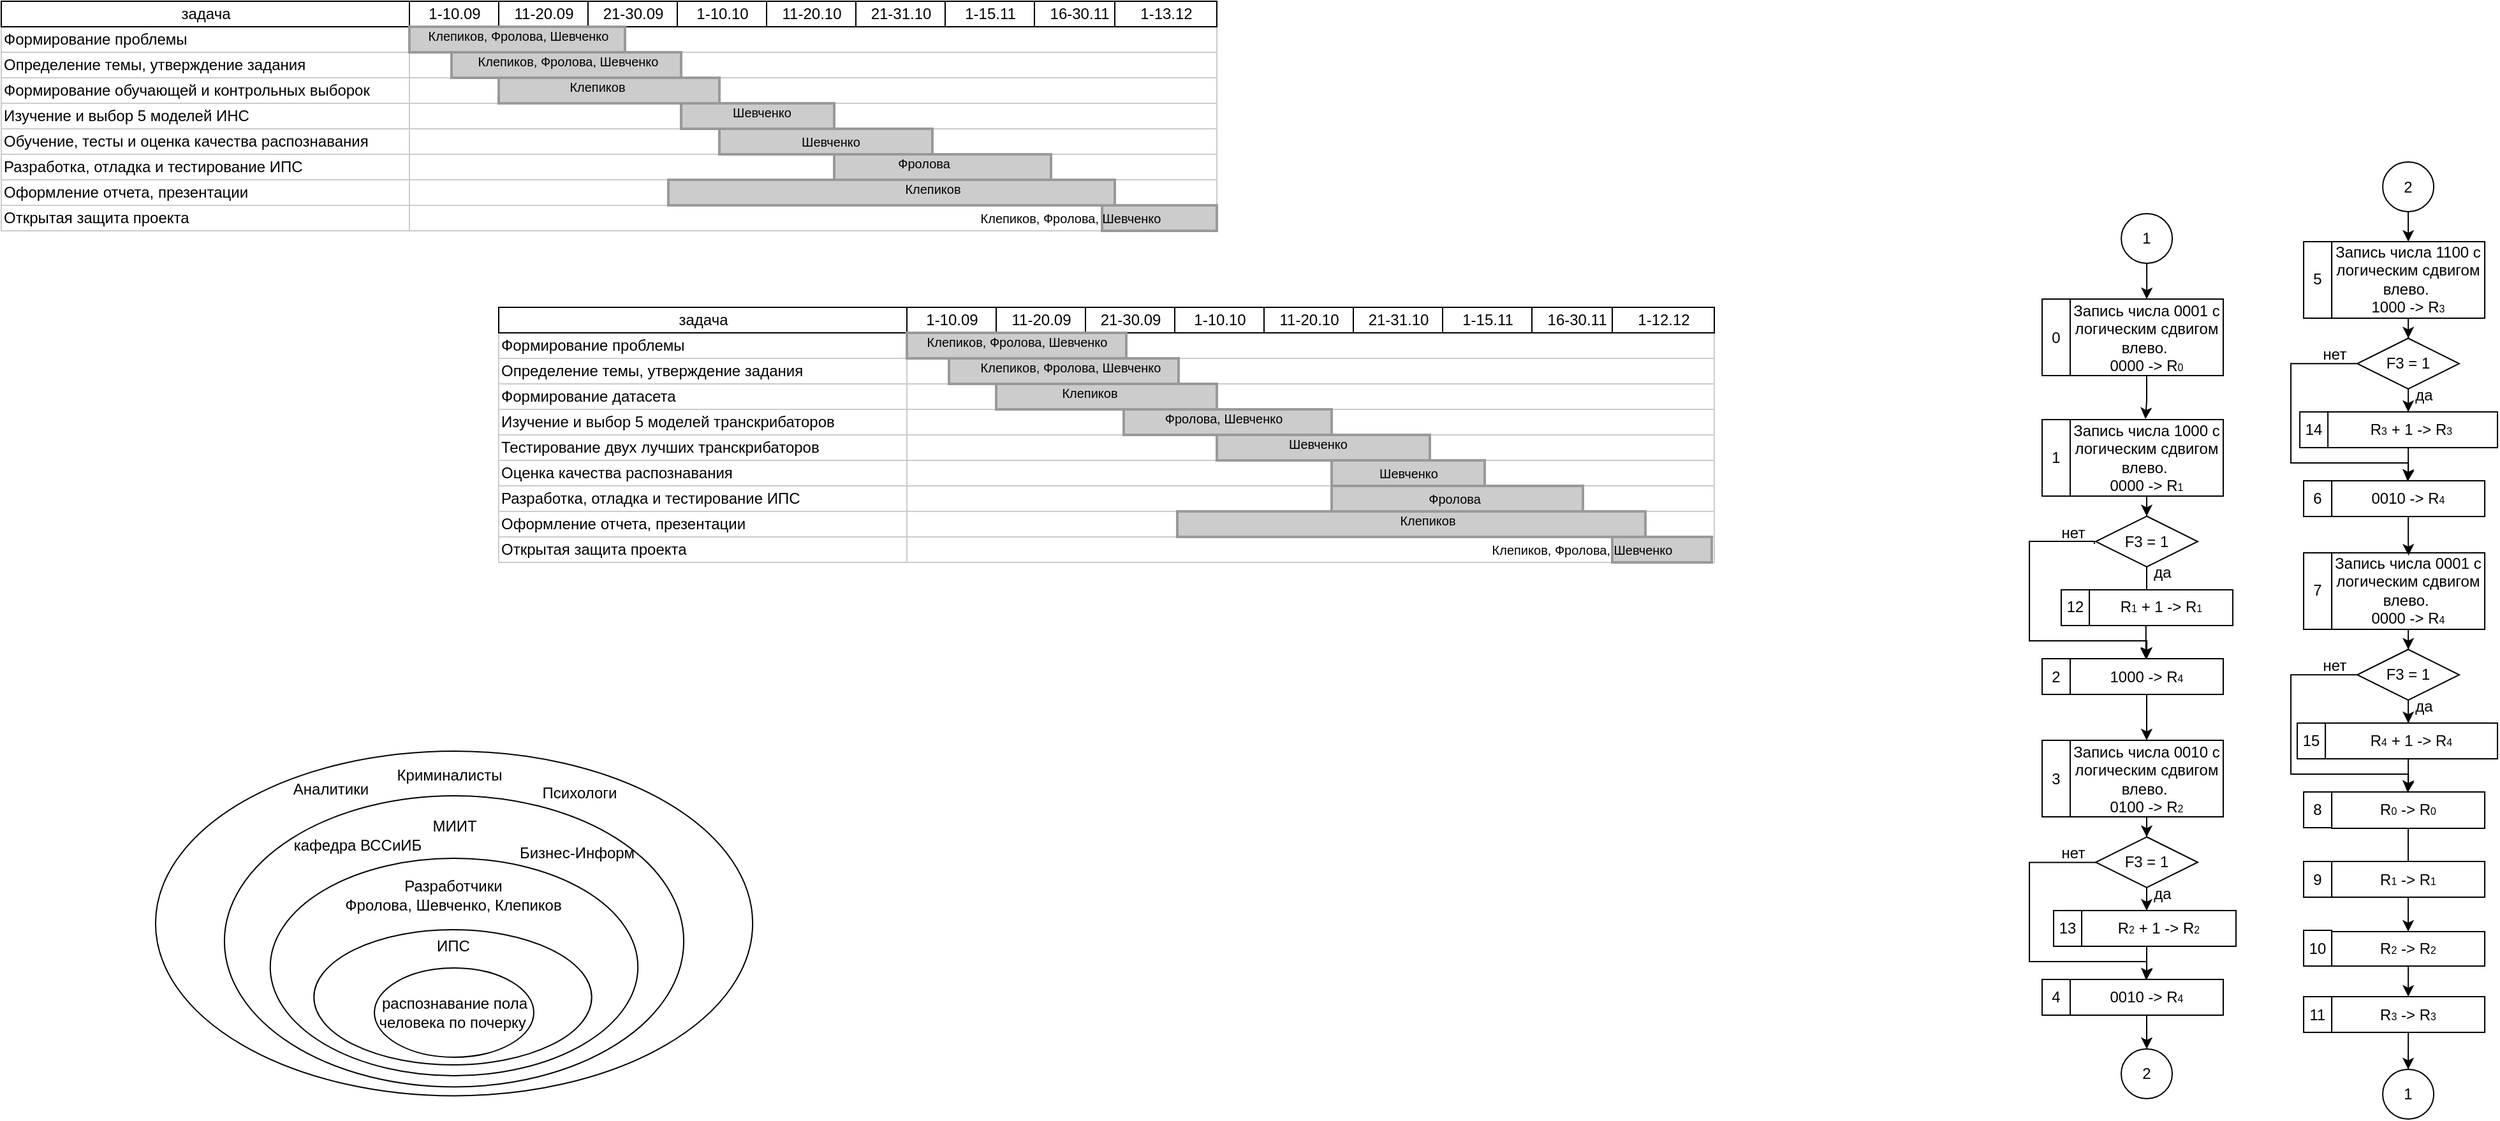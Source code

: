 <mxfile version="22.1.8" type="github">
  <diagram name="Page-1" id="fc2ac565-0d4e-3f0d-88b0-a54af1634ed7">
    <mxGraphModel dx="1555" dy="719" grid="0" gridSize="10" guides="1" tooltips="1" connect="0" arrows="1" fold="1" page="1" pageScale="1.5" pageWidth="1169" pageHeight="827" background="none" math="0" shadow="0">
      <root>
        <mxCell id="0" style=";html=1;" />
        <mxCell id="1" style=";html=1;" parent="0" />
        <mxCell id="1W--H6vVa6nzlQjFEcoV-174" value="" style="ellipse;whiteSpace=wrap;html=1;" vertex="1" parent="1">
          <mxGeometry x="417.96" y="718" width="468.12" height="270.25" as="geometry" />
        </mxCell>
        <mxCell id="1W--H6vVa6nzlQjFEcoV-166" value="" style="ellipse;whiteSpace=wrap;html=1;" vertex="1" parent="1">
          <mxGeometry x="471.95" y="753" width="360.12" height="228.25" as="geometry" />
        </mxCell>
        <mxCell id="1W--H6vVa6nzlQjFEcoV-164" value="" style="ellipse;whiteSpace=wrap;html=1;" vertex="1" parent="1">
          <mxGeometry x="507.88" y="802" width="288.25" height="170.5" as="geometry" />
        </mxCell>
        <mxCell id="1W--H6vVa6nzlQjFEcoV-161" value="" style="ellipse;whiteSpace=wrap;html=1;" vertex="1" parent="1">
          <mxGeometry x="542.12" y="858" width="217.75" height="106" as="geometry" />
        </mxCell>
        <mxCell id="1W--H6vVa6nzlQjFEcoV-101" value="" style="align=left;strokeColor=#CCCCCC;html=1;" vertex="1" parent="1">
          <mxGeometry x="617" y="190" width="633" height="20" as="geometry" />
        </mxCell>
        <mxCell id="75" value="Формирование проблемы" style="align=left;strokeColor=#CCCCCC;html=1;" parent="1" vertex="1">
          <mxGeometry x="297.0" y="150.0" width="320.0" height="20.0" as="geometry" />
        </mxCell>
        <mxCell id="80" value="Определение темы, утверждение задания&lt;span style=&quot;white-space: pre;&quot;&gt;&lt;br&gt;&lt;/span&gt;" style="align=left;strokeColor=#CCCCCC;html=1;" parent="1" vertex="1">
          <mxGeometry x="297" y="170.0" width="320" height="20" as="geometry" />
        </mxCell>
        <mxCell id="85" value="Формирование обучающей и контрольных выборок" style="align=left;strokeColor=#CCCCCC;html=1;" parent="1" vertex="1">
          <mxGeometry x="297.0" y="190.0" width="320.0" height="20" as="geometry" />
        </mxCell>
        <mxCell id="90" value="Открытая защита проекта" style="align=left;strokeColor=#CCCCCC;html=1;" parent="1" vertex="1">
          <mxGeometry x="297.0" y="290.0" width="320.0" height="20" as="geometry" />
        </mxCell>
        <mxCell id="95" value="Обучение, тесты и оценка качества распознавания" style="align=left;strokeColor=#CCCCCC;html=1;" parent="1" vertex="1">
          <mxGeometry x="297.0" y="230.0" width="320.0" height="20" as="geometry" />
        </mxCell>
        <mxCell id="100" value="Оформление отчета, презентации" style="align=left;strokeColor=#CCCCCC;html=1;" parent="1" vertex="1">
          <mxGeometry x="297.0" y="270.0" width="320.0" height="20" as="geometry" />
        </mxCell>
        <mxCell id="2" value="задача" style="strokeWidth=1;fontStyle=0;html=1;" parent="1" vertex="1">
          <mxGeometry x="297" y="130" width="320" height="20" as="geometry" />
        </mxCell>
        <mxCell id="67c90442a009f359-289" value="Разработка, отладка и тестирование ИПС" style="align=left;strokeColor=#CCCCCC;html=1;" parent="1" vertex="1">
          <mxGeometry x="297.0" y="250.0" width="320.0" height="20" as="geometry" />
        </mxCell>
        <mxCell id="67c90442a009f359-291" value="" style="align=left;strokeColor=#CCCCCC;html=1;" parent="1" vertex="1">
          <mxGeometry x="617" y="150" width="633" height="20" as="geometry" />
        </mxCell>
        <mxCell id="4" value="1-10.09" style="strokeWidth=1;fontStyle=0;html=1;" parent="1" vertex="1">
          <mxGeometry x="617" y="130" width="70" height="20" as="geometry" />
        </mxCell>
        <mxCell id="67c90442a009f359-278" value="11-20.09" style="strokeWidth=1;fontStyle=0;html=1;" parent="1" vertex="1">
          <mxGeometry x="687" y="130" width="70" height="20" as="geometry" />
        </mxCell>
        <mxCell id="67c90442a009f359-279" value="21-30.09" style="strokeWidth=1;fontStyle=0;html=1;" parent="1" vertex="1">
          <mxGeometry x="757" y="130" width="70" height="20" as="geometry" />
        </mxCell>
        <mxCell id="67c90442a009f359-280" value="1-10.10" style="strokeWidth=1;fontStyle=0;html=1;" parent="1" vertex="1">
          <mxGeometry x="827" y="130" width="70" height="20" as="geometry" />
        </mxCell>
        <mxCell id="67c90442a009f359-281" value="11-20.10" style="strokeWidth=1;fontStyle=0;html=1;" parent="1" vertex="1">
          <mxGeometry x="897" y="130" width="70" height="20" as="geometry" />
        </mxCell>
        <mxCell id="67c90442a009f359-282" value="21-31.10" style="strokeWidth=1;fontStyle=0;html=1;" parent="1" vertex="1">
          <mxGeometry x="967" y="130" width="70" height="20" as="geometry" />
        </mxCell>
        <mxCell id="67c90442a009f359-283" value="1-15.11" style="strokeWidth=1;fontStyle=0;html=1;" parent="1" vertex="1">
          <mxGeometry x="1037" y="130" width="70" height="20" as="geometry" />
        </mxCell>
        <mxCell id="67c90442a009f359-284" value="16-30.11" style="strokeWidth=1;fontStyle=0;html=1;" parent="1" vertex="1">
          <mxGeometry x="1107" y="130" width="70" height="20" as="geometry" />
        </mxCell>
        <mxCell id="67c90442a009f359-286" value="1-13.12" style="strokeWidth=1;fontStyle=0;html=1;" parent="1" vertex="1">
          <mxGeometry x="1170" y="130" width="80" height="20" as="geometry" />
        </mxCell>
        <mxCell id="67c90442a009f359-292" value="" style="align=left;strokeColor=#CCCCCC;html=1;" parent="1" vertex="1">
          <mxGeometry x="617" y="170" width="633" height="20" as="geometry" />
        </mxCell>
        <mxCell id="67c90442a009f359-293" value="" style="align=left;strokeColor=#CCCCCC;html=1;" parent="1" vertex="1">
          <mxGeometry x="617" y="210" width="633" height="20" as="geometry" />
        </mxCell>
        <mxCell id="67c90442a009f359-294" value="" style="align=left;strokeColor=#CCCCCC;html=1;" parent="1" vertex="1">
          <mxGeometry x="617" y="230" width="633" height="20" as="geometry" />
        </mxCell>
        <mxCell id="67c90442a009f359-295" value="" style="align=left;strokeColor=#CCCCCC;html=1;" parent="1" vertex="1">
          <mxGeometry x="617" y="250" width="633" height="20" as="geometry" />
        </mxCell>
        <mxCell id="67c90442a009f359-296" value="" style="align=left;strokeColor=#CCCCCC;html=1;" parent="1" vertex="1">
          <mxGeometry x="617" y="270" width="633" height="20" as="geometry" />
        </mxCell>
        <mxCell id="67c90442a009f359-297" value="" style="align=left;strokeColor=#CCCCCC;html=1;" parent="1" vertex="1">
          <mxGeometry x="617" y="290" width="633" height="20" as="geometry" />
        </mxCell>
        <mxCell id="67c90442a009f359-299" value="" style="whiteSpace=wrap;html=1;strokeWidth=2;fillColor=#CCCCCC;gradientColor=none;fontSize=14;align=center;strokeColor=#999999;" parent="1" vertex="1">
          <mxGeometry x="617" y="150" width="169" height="20" as="geometry" />
        </mxCell>
        <mxCell id="67c90442a009f359-300" value="" style="whiteSpace=wrap;html=1;strokeWidth=2;fillColor=#CCCCCC;gradientColor=none;fontSize=14;align=center;strokeColor=#999999;" parent="1" vertex="1">
          <mxGeometry x="650" y="170" width="180" height="20" as="geometry" />
        </mxCell>
        <mxCell id="67c90442a009f359-301" value="" style="whiteSpace=wrap;html=1;strokeWidth=2;fillColor=#CCCCCC;gradientColor=none;fontSize=14;align=center;strokeColor=#999999;" parent="1" vertex="1">
          <mxGeometry x="687" y="190" width="173" height="20" as="geometry" />
        </mxCell>
        <mxCell id="67c90442a009f359-302" value="" style="whiteSpace=wrap;html=1;strokeWidth=2;fillColor=#CCCCCC;gradientColor=none;fontSize=14;align=center;strokeColor=#999999;" parent="1" vertex="1">
          <mxGeometry x="830" y="210" width="120" height="20" as="geometry" />
        </mxCell>
        <mxCell id="67c90442a009f359-303" value="" style="whiteSpace=wrap;html=1;strokeWidth=2;fillColor=#CCCCCC;gradientColor=none;fontSize=14;align=center;strokeColor=#999999;" parent="1" vertex="1">
          <mxGeometry x="860" y="230" width="167" height="20" as="geometry" />
        </mxCell>
        <mxCell id="67c90442a009f359-304" value="" style="whiteSpace=wrap;html=1;strokeWidth=2;fillColor=#CCCCCC;gradientColor=none;fontSize=14;align=center;strokeColor=#999999;" parent="1" vertex="1">
          <mxGeometry x="950" y="250" width="170" height="20" as="geometry" />
        </mxCell>
        <mxCell id="67c90442a009f359-305" value="" style="whiteSpace=wrap;html=1;strokeWidth=2;fillColor=#CCCCCC;gradientColor=none;fontSize=14;align=center;strokeColor=#999999;" parent="1" vertex="1">
          <mxGeometry x="820" y="270" width="350" height="20" as="geometry" />
        </mxCell>
        <mxCell id="67c90442a009f359-306" value="" style="whiteSpace=wrap;html=1;strokeWidth=2;fillColor=#CCCCCC;gradientColor=none;fontSize=14;align=center;strokeColor=#999999;" parent="1" vertex="1">
          <mxGeometry x="1160" y="290" width="90" height="20" as="geometry" />
        </mxCell>
        <mxCell id="1W--H6vVa6nzlQjFEcoV-100" value="Изучение и выбор 5 моделей ИНС" style="align=left;strokeColor=#CCCCCC;html=1;" vertex="1" parent="1">
          <mxGeometry x="297.0" y="210.0" width="320.0" height="20" as="geometry" />
        </mxCell>
        <mxCell id="1W--H6vVa6nzlQjFEcoV-102" value="" style="align=left;strokeColor=#CCCCCC;html=1;" vertex="1" parent="1">
          <mxGeometry x="1007" y="430" width="633" height="20" as="geometry" />
        </mxCell>
        <mxCell id="1W--H6vVa6nzlQjFEcoV-103" value="Формирование проблемы" style="align=left;strokeColor=#CCCCCC;html=1;" vertex="1" parent="1">
          <mxGeometry x="687.0" y="390.0" width="320.0" height="20.0" as="geometry" />
        </mxCell>
        <mxCell id="1W--H6vVa6nzlQjFEcoV-104" value="Определение темы, утверждение задания&lt;span style=&quot;white-space: pre;&quot;&gt;&lt;br&gt;&lt;/span&gt;" style="align=left;strokeColor=#CCCCCC;html=1;" vertex="1" parent="1">
          <mxGeometry x="687" y="410.0" width="320" height="20" as="geometry" />
        </mxCell>
        <mxCell id="1W--H6vVa6nzlQjFEcoV-105" value="Формирование датасета" style="align=left;strokeColor=#CCCCCC;html=1;" vertex="1" parent="1">
          <mxGeometry x="687.0" y="430.0" width="320.0" height="20" as="geometry" />
        </mxCell>
        <mxCell id="1W--H6vVa6nzlQjFEcoV-106" value="Оценка качества распознавания" style="align=left;strokeColor=#CCCCCC;html=1;" vertex="1" parent="1">
          <mxGeometry x="687.0" y="490.0" width="320.0" height="20" as="geometry" />
        </mxCell>
        <mxCell id="1W--H6vVa6nzlQjFEcoV-107" value="Тестирование двух лучших транскрибаторов" style="align=left;strokeColor=#CCCCCC;html=1;" vertex="1" parent="1">
          <mxGeometry x="687.0" y="470.0" width="320.0" height="20" as="geometry" />
        </mxCell>
        <mxCell id="1W--H6vVa6nzlQjFEcoV-108" value="" style="align=left;strokeColor=#CCCCCC;html=1;" vertex="1" parent="1">
          <mxGeometry x="687" y="510" width="335" height="20" as="geometry" />
        </mxCell>
        <mxCell id="1W--H6vVa6nzlQjFEcoV-109" value="задача" style="strokeWidth=1;fontStyle=0;html=1;" vertex="1" parent="1">
          <mxGeometry x="687" y="370" width="320" height="20" as="geometry" />
        </mxCell>
        <mxCell id="1W--H6vVa6nzlQjFEcoV-110" value="Разработка, отладка и тестирование ИПС" style="align=left;strokeColor=#CCCCCC;html=1;" vertex="1" parent="1">
          <mxGeometry x="687.0" y="510.0" width="320.0" height="20" as="geometry" />
        </mxCell>
        <mxCell id="1W--H6vVa6nzlQjFEcoV-111" value="" style="align=left;strokeColor=#CCCCCC;html=1;" vertex="1" parent="1">
          <mxGeometry x="687.0" y="550.0" width="320.0" height="20" as="geometry" />
        </mxCell>
        <mxCell id="1W--H6vVa6nzlQjFEcoV-112" value="" style="align=left;strokeColor=#CCCCCC;html=1;" vertex="1" parent="1">
          <mxGeometry x="1007" y="390" width="633" height="20" as="geometry" />
        </mxCell>
        <mxCell id="1W--H6vVa6nzlQjFEcoV-113" value="1-10.09" style="strokeWidth=1;fontStyle=0;html=1;" vertex="1" parent="1">
          <mxGeometry x="1007" y="370" width="70" height="20" as="geometry" />
        </mxCell>
        <mxCell id="1W--H6vVa6nzlQjFEcoV-114" value="11-20.09" style="strokeWidth=1;fontStyle=0;html=1;" vertex="1" parent="1">
          <mxGeometry x="1077" y="370" width="70" height="20" as="geometry" />
        </mxCell>
        <mxCell id="1W--H6vVa6nzlQjFEcoV-115" value="21-30.09" style="strokeWidth=1;fontStyle=0;html=1;" vertex="1" parent="1">
          <mxGeometry x="1147" y="370" width="70" height="20" as="geometry" />
        </mxCell>
        <mxCell id="1W--H6vVa6nzlQjFEcoV-116" value="1-10.10" style="strokeWidth=1;fontStyle=0;html=1;" vertex="1" parent="1">
          <mxGeometry x="1217" y="370" width="70" height="20" as="geometry" />
        </mxCell>
        <mxCell id="1W--H6vVa6nzlQjFEcoV-117" value="11-20.10" style="strokeWidth=1;fontStyle=0;html=1;" vertex="1" parent="1">
          <mxGeometry x="1287" y="370" width="70" height="20" as="geometry" />
        </mxCell>
        <mxCell id="1W--H6vVa6nzlQjFEcoV-118" value="21-31.10" style="strokeWidth=1;fontStyle=0;html=1;" vertex="1" parent="1">
          <mxGeometry x="1357" y="370" width="70" height="20" as="geometry" />
        </mxCell>
        <mxCell id="1W--H6vVa6nzlQjFEcoV-119" value="1-15.11" style="strokeWidth=1;fontStyle=0;html=1;" vertex="1" parent="1">
          <mxGeometry x="1427" y="370" width="70" height="20" as="geometry" />
        </mxCell>
        <mxCell id="1W--H6vVa6nzlQjFEcoV-120" value="16-30.11" style="strokeWidth=1;fontStyle=0;html=1;" vertex="1" parent="1">
          <mxGeometry x="1497" y="370" width="70" height="20" as="geometry" />
        </mxCell>
        <mxCell id="1W--H6vVa6nzlQjFEcoV-121" value="1-12.12" style="strokeWidth=1;fontStyle=0;html=1;" vertex="1" parent="1">
          <mxGeometry x="1560" y="370" width="80" height="20" as="geometry" />
        </mxCell>
        <mxCell id="1W--H6vVa6nzlQjFEcoV-122" value="" style="align=left;strokeColor=#CCCCCC;html=1;" vertex="1" parent="1">
          <mxGeometry x="1007" y="410" width="633" height="20" as="geometry" />
        </mxCell>
        <mxCell id="1W--H6vVa6nzlQjFEcoV-123" value="" style="align=left;strokeColor=#CCCCCC;html=1;" vertex="1" parent="1">
          <mxGeometry x="1007" y="450" width="633" height="20" as="geometry" />
        </mxCell>
        <mxCell id="1W--H6vVa6nzlQjFEcoV-124" value="" style="align=left;strokeColor=#CCCCCC;html=1;" vertex="1" parent="1">
          <mxGeometry x="1007" y="470" width="633" height="20" as="geometry" />
        </mxCell>
        <mxCell id="1W--H6vVa6nzlQjFEcoV-125" value="" style="align=left;strokeColor=#CCCCCC;html=1;" vertex="1" parent="1">
          <mxGeometry x="1007" y="490" width="633" height="20" as="geometry" />
        </mxCell>
        <mxCell id="1W--H6vVa6nzlQjFEcoV-126" value="" style="align=left;strokeColor=#CCCCCC;html=1;" vertex="1" parent="1">
          <mxGeometry x="1007" y="510" width="633" height="20" as="geometry" />
        </mxCell>
        <mxCell id="1W--H6vVa6nzlQjFEcoV-127" value="" style="align=left;strokeColor=#CCCCCC;html=1;" vertex="1" parent="1">
          <mxGeometry x="1007" y="530" width="633" height="20" as="geometry" />
        </mxCell>
        <mxCell id="1W--H6vVa6nzlQjFEcoV-128" value="" style="align=left;strokeColor=#CCCCCC;html=1;" vertex="1" parent="1">
          <mxGeometry x="1007" y="550" width="633" height="20" as="geometry" />
        </mxCell>
        <mxCell id="1W--H6vVa6nzlQjFEcoV-129" value="" style="whiteSpace=wrap;html=1;strokeWidth=2;fillColor=#CCCCCC;gradientColor=none;fontSize=14;align=center;strokeColor=#999999;" vertex="1" parent="1">
          <mxGeometry x="1007" y="390" width="172" height="20" as="geometry" />
        </mxCell>
        <mxCell id="1W--H6vVa6nzlQjFEcoV-130" value="" style="whiteSpace=wrap;html=1;strokeWidth=2;fillColor=#CCCCCC;gradientColor=none;fontSize=14;align=center;strokeColor=#999999;" vertex="1" parent="1">
          <mxGeometry x="1040" y="410" width="180" height="20" as="geometry" />
        </mxCell>
        <mxCell id="1W--H6vVa6nzlQjFEcoV-131" value="" style="whiteSpace=wrap;html=1;strokeWidth=2;fillColor=#CCCCCC;gradientColor=none;fontSize=14;align=center;strokeColor=#999999;" vertex="1" parent="1">
          <mxGeometry x="1077" y="430" width="173" height="20" as="geometry" />
        </mxCell>
        <mxCell id="1W--H6vVa6nzlQjFEcoV-132" value="" style="whiteSpace=wrap;html=1;strokeWidth=2;fillColor=#CCCCCC;gradientColor=none;fontSize=14;align=center;strokeColor=#999999;" vertex="1" parent="1">
          <mxGeometry x="1177" y="450" width="163" height="20" as="geometry" />
        </mxCell>
        <mxCell id="1W--H6vVa6nzlQjFEcoV-133" value="" style="whiteSpace=wrap;html=1;strokeWidth=2;fillColor=#CCCCCC;gradientColor=none;fontSize=14;align=center;strokeColor=#999999;" vertex="1" parent="1">
          <mxGeometry x="1250" y="470" width="167" height="20" as="geometry" />
        </mxCell>
        <mxCell id="1W--H6vVa6nzlQjFEcoV-134" value="" style="whiteSpace=wrap;html=1;strokeWidth=2;fillColor=#CCCCCC;gradientColor=none;fontSize=14;align=center;strokeColor=#999999;" vertex="1" parent="1">
          <mxGeometry x="1340" y="490" width="120" height="20" as="geometry" />
        </mxCell>
        <mxCell id="1W--H6vVa6nzlQjFEcoV-135" value="" style="whiteSpace=wrap;html=1;strokeWidth=2;fillColor=#CCCCCC;gradientColor=none;fontSize=14;align=center;strokeColor=#999999;" vertex="1" parent="1">
          <mxGeometry x="1340" y="510" width="197" height="20" as="geometry" />
        </mxCell>
        <mxCell id="1W--H6vVa6nzlQjFEcoV-136" value="" style="whiteSpace=wrap;html=1;strokeWidth=2;fillColor=#CCCCCC;gradientColor=none;fontSize=14;align=center;strokeColor=#999999;" vertex="1" parent="1">
          <mxGeometry x="1219" y="530" width="367" height="20" as="geometry" />
        </mxCell>
        <mxCell id="1W--H6vVa6nzlQjFEcoV-137" value="Изучение и выбор 5 моделей транскрибаторов" style="align=left;strokeColor=#CCCCCC;html=1;" vertex="1" parent="1">
          <mxGeometry x="687.0" y="450.0" width="320.0" height="20" as="geometry" />
        </mxCell>
        <mxCell id="1W--H6vVa6nzlQjFEcoV-138" value="Открытая защита проекта" style="align=left;strokeColor=#CCCCCC;html=1;" vertex="1" parent="1">
          <mxGeometry x="687.0" y="550.0" width="320.0" height="20" as="geometry" />
        </mxCell>
        <mxCell id="1W--H6vVa6nzlQjFEcoV-139" value="Оформление отчета, презентации" style="align=left;strokeColor=#CCCCCC;html=1;" vertex="1" parent="1">
          <mxGeometry x="687.0" y="530.0" width="320.0" height="20" as="geometry" />
        </mxCell>
        <mxCell id="1W--H6vVa6nzlQjFEcoV-140" value="" style="whiteSpace=wrap;html=1;strokeWidth=2;fillColor=#CCCCCC;gradientColor=none;fontSize=14;align=center;strokeColor=#999999;" vertex="1" parent="1">
          <mxGeometry x="1560" y="550" width="78" height="20" as="geometry" />
        </mxCell>
        <mxCell id="1W--H6vVa6nzlQjFEcoV-144" value="&lt;font style=&quot;font-size: 10px;&quot;&gt;Клепиков&lt;/font&gt;" style="text;html=1;align=center;verticalAlign=middle;resizable=0;points=[];autosize=1;strokeColor=none;fillColor=none;" vertex="1" parent="1">
          <mxGeometry x="732.13" y="184" width="64" height="26" as="geometry" />
        </mxCell>
        <mxCell id="1W--H6vVa6nzlQjFEcoV-146" value="&lt;font style=&quot;font-size: 10px;&quot;&gt;Шевченко&lt;/font&gt;" style="text;html=1;align=center;verticalAlign=middle;resizable=0;points=[];autosize=1;strokeColor=none;fillColor=none;" vertex="1" parent="1">
          <mxGeometry x="914" y="227" width="66" height="26" as="geometry" />
        </mxCell>
        <mxCell id="1W--H6vVa6nzlQjFEcoV-147" value="&lt;font style=&quot;font-size: 10px;&quot;&gt;Клепиков, Фролова, Шевченко&lt;/font&gt;" style="text;html=1;align=center;verticalAlign=middle;resizable=0;points=[];autosize=1;strokeColor=none;fillColor=none;" vertex="1" parent="1">
          <mxGeometry x="658" y="164" width="165" height="26" as="geometry" />
        </mxCell>
        <mxCell id="1W--H6vVa6nzlQjFEcoV-152" value="&lt;font style=&quot;font-size: 10px;&quot;&gt;Клепиков&lt;/font&gt;" style="text;html=1;align=center;verticalAlign=middle;resizable=0;points=[];autosize=1;strokeColor=none;fillColor=none;" vertex="1" parent="1">
          <mxGeometry x="1383" y="524" width="64" height="26" as="geometry" />
        </mxCell>
        <mxCell id="1W--H6vVa6nzlQjFEcoV-153" value="&lt;font style=&quot;font-size: 10px;&quot;&gt;Клепиков, Фролова, Шевченко&lt;/font&gt;" style="text;html=1;align=center;verticalAlign=middle;resizable=0;points=[];autosize=1;strokeColor=none;fillColor=none;" vertex="1" parent="1">
          <mxGeometry x="1010.5" y="384" width="165" height="26" as="geometry" />
        </mxCell>
        <mxCell id="1W--H6vVa6nzlQjFEcoV-154" value="&lt;font style=&quot;font-size: 10px;&quot;&gt;Клепиков, Фролова, Шевченко&lt;/font&gt;" style="text;html=1;align=center;verticalAlign=middle;resizable=0;points=[];autosize=1;strokeColor=none;fillColor=none;" vertex="1" parent="1">
          <mxGeometry x="1052" y="404" width="165" height="26" as="geometry" />
        </mxCell>
        <mxCell id="1W--H6vVa6nzlQjFEcoV-155" value="&lt;font style=&quot;font-size: 10px;&quot;&gt;Клепиков&lt;br&gt;&lt;/font&gt;" style="text;html=1;align=center;verticalAlign=middle;resizable=0;points=[];autosize=1;strokeColor=none;fillColor=none;" vertex="1" parent="1">
          <mxGeometry x="1118" y="424" width="64" height="26" as="geometry" />
        </mxCell>
        <mxCell id="1W--H6vVa6nzlQjFEcoV-156" value="&lt;font style=&quot;font-size: 10px;&quot;&gt;Фролова, Шевченко&lt;/font&gt;" style="text;html=1;align=center;verticalAlign=middle;resizable=0;points=[];autosize=1;strokeColor=none;fillColor=none;" vertex="1" parent="1">
          <mxGeometry x="1198" y="444" width="114" height="26" as="geometry" />
        </mxCell>
        <mxCell id="1W--H6vVa6nzlQjFEcoV-157" value="&lt;font style=&quot;font-size: 10px;&quot;&gt;Шевченко&lt;/font&gt;" style="text;html=1;align=center;verticalAlign=middle;resizable=0;points=[];autosize=1;strokeColor=none;fillColor=none;" vertex="1" parent="1">
          <mxGeometry x="1296" y="464" width="66" height="26" as="geometry" />
        </mxCell>
        <mxCell id="1W--H6vVa6nzlQjFEcoV-158" value="&lt;font style=&quot;font-size: 10px;&quot;&gt;Шевченко&lt;/font&gt;" style="text;html=1;align=center;verticalAlign=middle;resizable=0;points=[];autosize=1;strokeColor=none;fillColor=none;" vertex="1" parent="1">
          <mxGeometry x="1367" y="487" width="66" height="26" as="geometry" />
        </mxCell>
        <mxCell id="1W--H6vVa6nzlQjFEcoV-159" value="&lt;font style=&quot;font-size: 10px;&quot;&gt;Фролова&lt;/font&gt;" style="text;html=1;align=center;verticalAlign=middle;resizable=0;points=[];autosize=1;strokeColor=none;fillColor=none;" vertex="1" parent="1">
          <mxGeometry x="1406" y="507" width="60" height="26" as="geometry" />
        </mxCell>
        <mxCell id="1W--H6vVa6nzlQjFEcoV-160" value="распознавание пола человека по почерку&amp;nbsp;" style="ellipse;whiteSpace=wrap;html=1;" vertex="1" parent="1">
          <mxGeometry x="589.52" y="888" width="124.99" height="70" as="geometry" />
        </mxCell>
        <mxCell id="1W--H6vVa6nzlQjFEcoV-162" value="Фролова, Шевченко, Клепиков" style="text;html=1;align=center;verticalAlign=middle;resizable=0;points=[];autosize=1;strokeColor=none;fillColor=none;" vertex="1" parent="1">
          <mxGeometry x="553.99" y="826" width="194" height="26" as="geometry" />
        </mxCell>
        <mxCell id="1W--H6vVa6nzlQjFEcoV-163" value="МИИТ" style="text;html=1;align=center;verticalAlign=middle;resizable=0;points=[];autosize=1;strokeColor=none;fillColor=none;" vertex="1" parent="1">
          <mxGeometry x="625.5" y="764" width="53" height="26" as="geometry" />
        </mxCell>
        <mxCell id="1W--H6vVa6nzlQjFEcoV-165" value="кафедра ВССиИБ" style="text;html=1;align=center;verticalAlign=middle;resizable=0;points=[];autosize=1;strokeColor=none;fillColor=none;" vertex="1" parent="1">
          <mxGeometry x="515" y="779" width="121" height="26" as="geometry" />
        </mxCell>
        <mxCell id="1W--H6vVa6nzlQjFEcoV-167" value="ИПС" style="text;html=1;align=center;verticalAlign=middle;resizable=0;points=[];autosize=1;strokeColor=none;fillColor=none;" vertex="1" parent="1">
          <mxGeometry x="628.99" y="858" width="44" height="26" as="geometry" />
        </mxCell>
        <mxCell id="1W--H6vVa6nzlQjFEcoV-169" value="Разработчики" style="text;html=1;align=center;verticalAlign=middle;resizable=0;points=[];autosize=1;strokeColor=none;fillColor=none;" vertex="1" parent="1">
          <mxGeometry x="601.99" y="811" width="98" height="26" as="geometry" />
        </mxCell>
        <mxCell id="1W--H6vVa6nzlQjFEcoV-171" value="Бизнес-Информ" style="text;html=1;align=center;verticalAlign=middle;resizable=0;points=[];autosize=1;strokeColor=none;fillColor=none;" vertex="1" parent="1">
          <mxGeometry x="693" y="785" width="109" height="26" as="geometry" />
        </mxCell>
        <mxCell id="1W--H6vVa6nzlQjFEcoV-172" value="&lt;font style=&quot;font-size: 10px;&quot;&gt;Клепиков, Фролова, Шевченко&lt;/font&gt;" style="text;html=1;align=center;verticalAlign=middle;resizable=0;points=[];autosize=1;strokeColor=none;fillColor=none;" vertex="1" parent="1">
          <mxGeometry x="1453" y="547" width="165" height="26" as="geometry" />
        </mxCell>
        <mxCell id="1W--H6vVa6nzlQjFEcoV-175" value="Криминалисты" style="text;html=1;align=center;verticalAlign=middle;resizable=0;points=[];autosize=1;strokeColor=none;fillColor=none;" vertex="1" parent="1">
          <mxGeometry x="596.99" y="724" width="103" height="26" as="geometry" />
        </mxCell>
        <mxCell id="1W--H6vVa6nzlQjFEcoV-176" value="Психологи" style="text;html=1;align=center;verticalAlign=middle;resizable=0;points=[];autosize=1;strokeColor=none;fillColor=none;" vertex="1" parent="1">
          <mxGeometry x="711" y="738" width="78" height="26" as="geometry" />
        </mxCell>
        <mxCell id="1W--H6vVa6nzlQjFEcoV-177" value="Аналитики" style="text;html=1;align=center;verticalAlign=middle;resizable=0;points=[];autosize=1;strokeColor=none;fillColor=none;" vertex="1" parent="1">
          <mxGeometry x="515" y="735" width="80" height="26" as="geometry" />
        </mxCell>
        <mxCell id="1W--H6vVa6nzlQjFEcoV-178" value="&lt;font style=&quot;font-size: 10px;&quot;&gt;Клепиков, Фролова, Шевченко&lt;/font&gt;" style="text;html=1;align=center;verticalAlign=middle;resizable=0;points=[];autosize=1;strokeColor=none;fillColor=none;" vertex="1" parent="1">
          <mxGeometry x="619" y="144" width="165" height="26" as="geometry" />
        </mxCell>
        <mxCell id="1W--H6vVa6nzlQjFEcoV-179" value="&lt;font style=&quot;font-size: 10px;&quot;&gt;Шевченко&lt;/font&gt;" style="text;html=1;align=center;verticalAlign=middle;resizable=0;points=[];autosize=1;strokeColor=none;fillColor=none;" vertex="1" parent="1">
          <mxGeometry x="860" y="204" width="66" height="26" as="geometry" />
        </mxCell>
        <mxCell id="1W--H6vVa6nzlQjFEcoV-180" value="&lt;font style=&quot;font-size: 10px;&quot;&gt;Клепиков, Фролова, Шевченко&lt;/font&gt;" style="text;html=1;align=center;verticalAlign=middle;resizable=0;points=[];autosize=1;strokeColor=none;fillColor=none;" vertex="1" parent="1">
          <mxGeometry x="1052" y="287" width="165" height="26" as="geometry" />
        </mxCell>
        <mxCell id="1W--H6vVa6nzlQjFEcoV-181" value="&lt;font style=&quot;font-size: 10px;&quot;&gt;Фролова&lt;/font&gt;" style="text;html=1;align=center;verticalAlign=middle;resizable=0;points=[];autosize=1;strokeColor=none;fillColor=none;" vertex="1" parent="1">
          <mxGeometry x="990" y="244" width="60" height="26" as="geometry" />
        </mxCell>
        <mxCell id="1W--H6vVa6nzlQjFEcoV-182" value="&lt;font style=&quot;font-size: 10px;&quot;&gt;Клепиков&lt;/font&gt;" style="text;html=1;align=center;verticalAlign=middle;resizable=0;points=[];autosize=1;strokeColor=none;fillColor=none;" vertex="1" parent="1">
          <mxGeometry x="995" y="264" width="64" height="26" as="geometry" />
        </mxCell>
        <mxCell id="1W--H6vVa6nzlQjFEcoV-192" value="" style="edgeStyle=orthogonalEdgeStyle;rounded=0;orthogonalLoop=1;jettySize=auto;html=1;" edge="1" parent="1" source="1W--H6vVa6nzlQjFEcoV-186" target="1W--H6vVa6nzlQjFEcoV-191">
          <mxGeometry relative="1" as="geometry" />
        </mxCell>
        <mxCell id="1W--H6vVa6nzlQjFEcoV-186" value="Запись числа 1000 с логическим сдвигом влево.&amp;nbsp;&lt;br&gt;0000 -&amp;gt; R&lt;font style=&quot;font-size: 8px;&quot;&gt;1&lt;/font&gt;&lt;br&gt;&lt;span style=&quot;font-family: -webkit-standard; font-size: medium; text-align: start;&quot;&gt;&lt;/span&gt;" style="whiteSpace=wrap;html=1;" vertex="1" parent="1">
          <mxGeometry x="1919.03" y="458" width="120" height="60" as="geometry" />
        </mxCell>
        <mxCell id="1W--H6vVa6nzlQjFEcoV-194" value="" style="edgeStyle=orthogonalEdgeStyle;rounded=0;orthogonalLoop=1;jettySize=auto;html=1;" edge="1" parent="1" source="1W--H6vVa6nzlQjFEcoV-191" target="1W--H6vVa6nzlQjFEcoV-193">
          <mxGeometry relative="1" as="geometry" />
        </mxCell>
        <mxCell id="1W--H6vVa6nzlQjFEcoV-196" style="edgeStyle=orthogonalEdgeStyle;rounded=0;orthogonalLoop=1;jettySize=auto;html=1;" edge="1" parent="1" target="1W--H6vVa6nzlQjFEcoV-195">
          <mxGeometry relative="1" as="geometry">
            <mxPoint x="1938.03" y="555.5" as="sourcePoint" />
            <Array as="points">
              <mxPoint x="1887.03" y="553.5" />
              <mxPoint x="1887.03" y="631.5" />
              <mxPoint x="1979.03" y="631.5" />
            </Array>
          </mxGeometry>
        </mxCell>
        <mxCell id="1W--H6vVa6nzlQjFEcoV-191" value="F3 = 1" style="rhombus;whiteSpace=wrap;html=1;" vertex="1" parent="1">
          <mxGeometry x="1939.03" y="533.75" width="80" height="39.75" as="geometry" />
        </mxCell>
        <mxCell id="1W--H6vVa6nzlQjFEcoV-193" value="R&lt;font style=&quot;font-size: 8px;&quot;&gt;1&lt;/font&gt; + 1 -&amp;gt; R&lt;font style=&quot;font-size: 8px;&quot;&gt;1&lt;/font&gt;" style="whiteSpace=wrap;html=1;" vertex="1" parent="1">
          <mxGeometry x="1934.03" y="591.49" width="112.5" height="28.01" as="geometry" />
        </mxCell>
        <mxCell id="1W--H6vVa6nzlQjFEcoV-212" style="edgeStyle=orthogonalEdgeStyle;rounded=0;orthogonalLoop=1;jettySize=auto;html=1;" edge="1" parent="1" source="1W--H6vVa6nzlQjFEcoV-195" target="1W--H6vVa6nzlQjFEcoV-203">
          <mxGeometry relative="1" as="geometry" />
        </mxCell>
        <mxCell id="1W--H6vVa6nzlQjFEcoV-195" value="1000 -&amp;gt; R&lt;font style=&quot;font-size: 8px;&quot;&gt;4&lt;/font&gt;" style="whiteSpace=wrap;html=1;" vertex="1" parent="1">
          <mxGeometry x="1919.03" y="645.5" width="120" height="28.01" as="geometry" />
        </mxCell>
        <mxCell id="1W--H6vVa6nzlQjFEcoV-198" value="нет" style="text;html=1;align=center;verticalAlign=middle;resizable=0;points=[];autosize=1;strokeColor=none;fillColor=none;" vertex="1" parent="1">
          <mxGeometry x="1902.03" y="533.75" width="37" height="26" as="geometry" />
        </mxCell>
        <mxCell id="1W--H6vVa6nzlQjFEcoV-199" value="да" style="text;html=1;align=center;verticalAlign=middle;resizable=0;points=[];autosize=1;strokeColor=none;fillColor=none;" vertex="1" parent="1">
          <mxGeometry x="1974.53" y="565.49" width="32" height="26" as="geometry" />
        </mxCell>
        <mxCell id="1W--H6vVa6nzlQjFEcoV-200" style="edgeStyle=orthogonalEdgeStyle;rounded=0;orthogonalLoop=1;jettySize=auto;html=1;entryX=0.495;entryY=0.016;entryDx=0;entryDy=0;entryPerimeter=0;exitX=0.385;exitY=1.005;exitDx=0;exitDy=0;exitPerimeter=0;" edge="1" parent="1" source="1W--H6vVa6nzlQjFEcoV-193" target="1W--H6vVa6nzlQjFEcoV-195">
          <mxGeometry relative="1" as="geometry" />
        </mxCell>
        <mxCell id="1W--H6vVa6nzlQjFEcoV-202" value="" style="edgeStyle=orthogonalEdgeStyle;rounded=0;orthogonalLoop=1;jettySize=auto;html=1;" edge="1" parent="1" source="1W--H6vVa6nzlQjFEcoV-203" target="1W--H6vVa6nzlQjFEcoV-206">
          <mxGeometry relative="1" as="geometry" />
        </mxCell>
        <mxCell id="1W--H6vVa6nzlQjFEcoV-203" value="Запись числа 0010 с логическим сдвигом влево.&amp;nbsp;&lt;br&gt;0100 -&amp;gt; R&lt;font style=&quot;font-size: 8px;&quot;&gt;2&lt;/font&gt;&lt;br&gt;&lt;span style=&quot;font-family: -webkit-standard; font-size: medium; text-align: start;&quot;&gt;&lt;/span&gt;" style="whiteSpace=wrap;html=1;" vertex="1" parent="1">
          <mxGeometry x="1919.03" y="709.5" width="120" height="60" as="geometry" />
        </mxCell>
        <mxCell id="1W--H6vVa6nzlQjFEcoV-204" value="" style="edgeStyle=orthogonalEdgeStyle;rounded=0;orthogonalLoop=1;jettySize=auto;html=1;" edge="1" parent="1" source="1W--H6vVa6nzlQjFEcoV-206" target="1W--H6vVa6nzlQjFEcoV-207">
          <mxGeometry relative="1" as="geometry" />
        </mxCell>
        <mxCell id="1W--H6vVa6nzlQjFEcoV-205" style="edgeStyle=orthogonalEdgeStyle;rounded=0;orthogonalLoop=1;jettySize=auto;html=1;" edge="1" parent="1" source="1W--H6vVa6nzlQjFEcoV-206" target="1W--H6vVa6nzlQjFEcoV-208">
          <mxGeometry relative="1" as="geometry">
            <Array as="points">
              <mxPoint x="1887.03" y="805" />
              <mxPoint x="1887.03" y="883" />
              <mxPoint x="1979.03" y="883" />
            </Array>
          </mxGeometry>
        </mxCell>
        <mxCell id="1W--H6vVa6nzlQjFEcoV-206" value="F3 = 1" style="rhombus;whiteSpace=wrap;html=1;" vertex="1" parent="1">
          <mxGeometry x="1939.03" y="785.25" width="80" height="39.75" as="geometry" />
        </mxCell>
        <mxCell id="1W--H6vVa6nzlQjFEcoV-207" value="R&lt;font style=&quot;font-size: 8px;&quot;&gt;1&lt;/font&gt; + 1 -&amp;gt; R&lt;font style=&quot;font-size: 8px;&quot;&gt;1&lt;/font&gt;" style="whiteSpace=wrap;html=1;" vertex="1" parent="1">
          <mxGeometry x="1919.03" y="842.99" width="120" height="28.01" as="geometry" />
        </mxCell>
        <mxCell id="1W--H6vVa6nzlQjFEcoV-282" style="edgeStyle=orthogonalEdgeStyle;rounded=0;orthogonalLoop=1;jettySize=auto;html=1;" edge="1" parent="1" source="1W--H6vVa6nzlQjFEcoV-208" target="1W--H6vVa6nzlQjFEcoV-281">
          <mxGeometry relative="1" as="geometry" />
        </mxCell>
        <mxCell id="1W--H6vVa6nzlQjFEcoV-208" value="0010 -&amp;gt; R&lt;font style=&quot;font-size: 8px;&quot;&gt;4&lt;/font&gt;" style="whiteSpace=wrap;html=1;" vertex="1" parent="1">
          <mxGeometry x="1919.03" y="897" width="120" height="28.01" as="geometry" />
        </mxCell>
        <mxCell id="1W--H6vVa6nzlQjFEcoV-209" value="нет" style="text;html=1;align=center;verticalAlign=middle;resizable=0;points=[];autosize=1;strokeColor=none;fillColor=none;" vertex="1" parent="1">
          <mxGeometry x="1902.03" y="785.25" width="37" height="26" as="geometry" />
        </mxCell>
        <mxCell id="1W--H6vVa6nzlQjFEcoV-210" value="да" style="text;html=1;align=center;verticalAlign=middle;resizable=0;points=[];autosize=1;strokeColor=none;fillColor=none;" vertex="1" parent="1">
          <mxGeometry x="1974.53" y="816.99" width="32" height="26" as="geometry" />
        </mxCell>
        <mxCell id="1W--H6vVa6nzlQjFEcoV-211" style="edgeStyle=orthogonalEdgeStyle;rounded=0;orthogonalLoop=1;jettySize=auto;html=1;entryX=0.495;entryY=0.016;entryDx=0;entryDy=0;entryPerimeter=0;" edge="1" parent="1" source="1W--H6vVa6nzlQjFEcoV-207" target="1W--H6vVa6nzlQjFEcoV-208">
          <mxGeometry relative="1" as="geometry" />
        </mxCell>
        <mxCell id="1W--H6vVa6nzlQjFEcoV-213" value="R&lt;font style=&quot;font-size: 8px;&quot;&gt;2&lt;/font&gt; + 1 -&amp;gt; R&lt;font style=&quot;font-size: 8px;&quot;&gt;2&lt;/font&gt;" style="whiteSpace=wrap;html=1;" vertex="1" parent="1">
          <mxGeometry x="1928.03" y="842.99" width="121" height="28.01" as="geometry" />
        </mxCell>
        <mxCell id="1W--H6vVa6nzlQjFEcoV-214" value="" style="edgeStyle=orthogonalEdgeStyle;rounded=0;orthogonalLoop=1;jettySize=auto;html=1;" edge="1" parent="1" source="1W--H6vVa6nzlQjFEcoV-215" target="1W--H6vVa6nzlQjFEcoV-218">
          <mxGeometry relative="1" as="geometry" />
        </mxCell>
        <mxCell id="1W--H6vVa6nzlQjFEcoV-215" value="Запись числа 1100 с логическим сдвигом влево.&amp;nbsp;&lt;br&gt;1000 -&amp;gt; R&lt;font style=&quot;font-size: 8px;&quot;&gt;3&lt;/font&gt;&lt;br&gt;&lt;span style=&quot;font-family: -webkit-standard; font-size: medium; text-align: start;&quot;&gt;&lt;/span&gt;" style="whiteSpace=wrap;html=1;" vertex="1" parent="1">
          <mxGeometry x="2124.05" y="318.49" width="120" height="60" as="geometry" />
        </mxCell>
        <mxCell id="1W--H6vVa6nzlQjFEcoV-216" value="" style="edgeStyle=orthogonalEdgeStyle;rounded=0;orthogonalLoop=1;jettySize=auto;html=1;" edge="1" parent="1" source="1W--H6vVa6nzlQjFEcoV-218" target="1W--H6vVa6nzlQjFEcoV-219">
          <mxGeometry relative="1" as="geometry" />
        </mxCell>
        <mxCell id="1W--H6vVa6nzlQjFEcoV-217" style="edgeStyle=orthogonalEdgeStyle;rounded=0;orthogonalLoop=1;jettySize=auto;html=1;" edge="1" parent="1" source="1W--H6vVa6nzlQjFEcoV-218" target="1W--H6vVa6nzlQjFEcoV-220">
          <mxGeometry relative="1" as="geometry">
            <Array as="points">
              <mxPoint x="2092.05" y="413.99" />
              <mxPoint x="2092.05" y="491.99" />
              <mxPoint x="2184.05" y="491.99" />
            </Array>
          </mxGeometry>
        </mxCell>
        <mxCell id="1W--H6vVa6nzlQjFEcoV-218" value="F3 = 1" style="rhombus;whiteSpace=wrap;html=1;" vertex="1" parent="1">
          <mxGeometry x="2144.05" y="394.24" width="80" height="39.75" as="geometry" />
        </mxCell>
        <mxCell id="1W--H6vVa6nzlQjFEcoV-219" value="R&lt;font style=&quot;font-size: 8px;&quot;&gt;1&lt;/font&gt; + 1 -&amp;gt; R&lt;font style=&quot;font-size: 8px;&quot;&gt;1&lt;/font&gt;" style="whiteSpace=wrap;html=1;" vertex="1" parent="1">
          <mxGeometry x="2124.05" y="451.98" width="120" height="28.01" as="geometry" />
        </mxCell>
        <mxCell id="1W--H6vVa6nzlQjFEcoV-220" value="0010 -&amp;gt; R&lt;font style=&quot;font-size: 8px;&quot;&gt;4&lt;/font&gt;" style="whiteSpace=wrap;html=1;" vertex="1" parent="1">
          <mxGeometry x="2124.05" y="505.99" width="120" height="28.01" as="geometry" />
        </mxCell>
        <mxCell id="1W--H6vVa6nzlQjFEcoV-221" value="нет" style="text;html=1;align=center;verticalAlign=middle;resizable=0;points=[];autosize=1;strokeColor=none;fillColor=none;" vertex="1" parent="1">
          <mxGeometry x="2107.05" y="394.24" width="37" height="26" as="geometry" />
        </mxCell>
        <mxCell id="1W--H6vVa6nzlQjFEcoV-222" value="да" style="text;html=1;align=center;verticalAlign=middle;resizable=0;points=[];autosize=1;strokeColor=none;fillColor=none;" vertex="1" parent="1">
          <mxGeometry x="2179.55" y="425.98" width="32" height="26" as="geometry" />
        </mxCell>
        <mxCell id="1W--H6vVa6nzlQjFEcoV-223" style="edgeStyle=orthogonalEdgeStyle;rounded=0;orthogonalLoop=1;jettySize=auto;html=1;entryX=0.495;entryY=0.016;entryDx=0;entryDy=0;entryPerimeter=0;" edge="1" parent="1" source="1W--H6vVa6nzlQjFEcoV-219" target="1W--H6vVa6nzlQjFEcoV-220">
          <mxGeometry relative="1" as="geometry" />
        </mxCell>
        <mxCell id="1W--H6vVa6nzlQjFEcoV-224" value="R&lt;font style=&quot;font-size: 8px;&quot;&gt;3&lt;/font&gt; + 1 -&amp;gt; R&lt;font style=&quot;font-size: 8px;&quot;&gt;3&lt;/font&gt;" style="whiteSpace=wrap;html=1;" vertex="1" parent="1">
          <mxGeometry x="2119.05" y="451.98" width="135" height="28.01" as="geometry" />
        </mxCell>
        <mxCell id="1W--H6vVa6nzlQjFEcoV-226" value="" style="edgeStyle=orthogonalEdgeStyle;rounded=0;orthogonalLoop=1;jettySize=auto;html=1;" edge="1" parent="1" source="1W--H6vVa6nzlQjFEcoV-225">
          <mxGeometry relative="1" as="geometry">
            <mxPoint x="1978.03" y="457.5" as="targetPoint" />
          </mxGeometry>
        </mxCell>
        <mxCell id="1W--H6vVa6nzlQjFEcoV-225" value="Запись числа 0001 с логическим сдвигом влево.&amp;nbsp;&lt;br&gt;0000 -&amp;gt; R&lt;font style=&quot;font-size: 8px;&quot;&gt;0&lt;/font&gt;&lt;br&gt;&lt;span style=&quot;font-family: -webkit-standard; font-size: medium; text-align: start;&quot;&gt;&lt;/span&gt;" style="whiteSpace=wrap;html=1;" vertex="1" parent="1">
          <mxGeometry x="1919.03" y="363.5" width="120" height="60" as="geometry" />
        </mxCell>
        <mxCell id="1W--H6vVa6nzlQjFEcoV-227" value="" style="edgeStyle=orthogonalEdgeStyle;rounded=0;orthogonalLoop=1;jettySize=auto;html=1;" edge="1" parent="1" source="1W--H6vVa6nzlQjFEcoV-228" target="1W--H6vVa6nzlQjFEcoV-231">
          <mxGeometry relative="1" as="geometry" />
        </mxCell>
        <mxCell id="1W--H6vVa6nzlQjFEcoV-228" value="Запись числа 0001 с логическим сдвигом влево.&amp;nbsp;&lt;br&gt;0000 -&amp;gt; R&lt;font style=&quot;font-size: 8px;&quot;&gt;4&lt;/font&gt;&lt;br&gt;&lt;span style=&quot;font-family: -webkit-standard; font-size: medium; text-align: start;&quot;&gt;&lt;/span&gt;" style="whiteSpace=wrap;html=1;" vertex="1" parent="1">
          <mxGeometry x="2124.05" y="562.49" width="120" height="60" as="geometry" />
        </mxCell>
        <mxCell id="1W--H6vVa6nzlQjFEcoV-229" value="" style="edgeStyle=orthogonalEdgeStyle;rounded=0;orthogonalLoop=1;jettySize=auto;html=1;" edge="1" parent="1" source="1W--H6vVa6nzlQjFEcoV-231" target="1W--H6vVa6nzlQjFEcoV-232">
          <mxGeometry relative="1" as="geometry" />
        </mxCell>
        <mxCell id="1W--H6vVa6nzlQjFEcoV-230" style="edgeStyle=orthogonalEdgeStyle;rounded=0;orthogonalLoop=1;jettySize=auto;html=1;" edge="1" parent="1" source="1W--H6vVa6nzlQjFEcoV-231" target="1W--H6vVa6nzlQjFEcoV-233">
          <mxGeometry relative="1" as="geometry">
            <Array as="points">
              <mxPoint x="2092.05" y="657.99" />
              <mxPoint x="2092.05" y="735.99" />
              <mxPoint x="2184.05" y="735.99" />
            </Array>
          </mxGeometry>
        </mxCell>
        <mxCell id="1W--H6vVa6nzlQjFEcoV-231" value="F3 = 1" style="rhombus;whiteSpace=wrap;html=1;" vertex="1" parent="1">
          <mxGeometry x="2144.05" y="638.24" width="80" height="39.75" as="geometry" />
        </mxCell>
        <mxCell id="1W--H6vVa6nzlQjFEcoV-232" value="R&lt;font style=&quot;font-size: 8px;&quot;&gt;1&lt;/font&gt; + 1 -&amp;gt; R&lt;font style=&quot;font-size: 8px;&quot;&gt;1&lt;/font&gt;" style="whiteSpace=wrap;html=1;" vertex="1" parent="1">
          <mxGeometry x="2124.05" y="695.98" width="120" height="28.01" as="geometry" />
        </mxCell>
        <mxCell id="1W--H6vVa6nzlQjFEcoV-274" value="" style="edgeStyle=orthogonalEdgeStyle;rounded=0;orthogonalLoop=1;jettySize=auto;html=1;" edge="1" parent="1" source="1W--H6vVa6nzlQjFEcoV-233" target="1W--H6vVa6nzlQjFEcoV-267">
          <mxGeometry relative="1" as="geometry" />
        </mxCell>
        <mxCell id="1W--H6vVa6nzlQjFEcoV-233" value="R&lt;font style=&quot;border-color: var(--border-color); font-size: 8px;&quot;&gt;0&lt;/font&gt;&amp;nbsp;-&amp;gt; R&lt;font style=&quot;font-size: 8px;&quot;&gt;0&lt;/font&gt;" style="whiteSpace=wrap;html=1;" vertex="1" parent="1">
          <mxGeometry x="2124.05" y="749.99" width="120" height="28.51" as="geometry" />
        </mxCell>
        <mxCell id="1W--H6vVa6nzlQjFEcoV-234" value="нет" style="text;html=1;align=center;verticalAlign=middle;resizable=0;points=[];autosize=1;strokeColor=none;fillColor=none;" vertex="1" parent="1">
          <mxGeometry x="2107.05" y="638.24" width="37" height="26" as="geometry" />
        </mxCell>
        <mxCell id="1W--H6vVa6nzlQjFEcoV-235" value="да" style="text;html=1;align=center;verticalAlign=middle;resizable=0;points=[];autosize=1;strokeColor=none;fillColor=none;" vertex="1" parent="1">
          <mxGeometry x="2179.55" y="669.98" width="32" height="26" as="geometry" />
        </mxCell>
        <mxCell id="1W--H6vVa6nzlQjFEcoV-236" style="edgeStyle=orthogonalEdgeStyle;rounded=0;orthogonalLoop=1;jettySize=auto;html=1;entryX=0.495;entryY=0.016;entryDx=0;entryDy=0;entryPerimeter=0;" edge="1" parent="1" source="1W--H6vVa6nzlQjFEcoV-232" target="1W--H6vVa6nzlQjFEcoV-233">
          <mxGeometry relative="1" as="geometry" />
        </mxCell>
        <mxCell id="1W--H6vVa6nzlQjFEcoV-237" value="R&lt;font style=&quot;font-size: 8px;&quot;&gt;4&lt;/font&gt; + 1 -&amp;gt; R&lt;font style=&quot;font-size: 8px;&quot;&gt;4&lt;/font&gt;" style="whiteSpace=wrap;html=1;" vertex="1" parent="1">
          <mxGeometry x="2119.05" y="695.98" width="135" height="28.01" as="geometry" />
        </mxCell>
        <mxCell id="1W--H6vVa6nzlQjFEcoV-239" style="edgeStyle=orthogonalEdgeStyle;rounded=0;orthogonalLoop=1;jettySize=auto;html=1;entryX=0.502;entryY=0.035;entryDx=0;entryDy=0;entryPerimeter=0;" edge="1" parent="1" source="1W--H6vVa6nzlQjFEcoV-220" target="1W--H6vVa6nzlQjFEcoV-228">
          <mxGeometry relative="1" as="geometry" />
        </mxCell>
        <mxCell id="1W--H6vVa6nzlQjFEcoV-240" value="0" style="whiteSpace=wrap;html=1;" vertex="1" parent="1">
          <mxGeometry x="1897.03" y="363.5" width="22" height="60" as="geometry" />
        </mxCell>
        <mxCell id="1W--H6vVa6nzlQjFEcoV-252" value="1" style="whiteSpace=wrap;html=1;" vertex="1" parent="1">
          <mxGeometry x="1897.03" y="458" width="22" height="60" as="geometry" />
        </mxCell>
        <mxCell id="1W--H6vVa6nzlQjFEcoV-253" value="12" style="whiteSpace=wrap;html=1;" vertex="1" parent="1">
          <mxGeometry x="1912.03" y="591.49" width="22" height="28.01" as="geometry" />
        </mxCell>
        <mxCell id="1W--H6vVa6nzlQjFEcoV-255" value="2" style="whiteSpace=wrap;html=1;" vertex="1" parent="1">
          <mxGeometry x="1897.03" y="645.5" width="22" height="28.01" as="geometry" />
        </mxCell>
        <mxCell id="1W--H6vVa6nzlQjFEcoV-256" value="3" style="whiteSpace=wrap;html=1;" vertex="1" parent="1">
          <mxGeometry x="1897.03" y="709.5" width="22" height="60" as="geometry" />
        </mxCell>
        <mxCell id="1W--H6vVa6nzlQjFEcoV-257" value="13" style="whiteSpace=wrap;html=1;" vertex="1" parent="1">
          <mxGeometry x="1906.03" y="842.99" width="22" height="28.01" as="geometry" />
        </mxCell>
        <mxCell id="1W--H6vVa6nzlQjFEcoV-258" value="4" style="whiteSpace=wrap;html=1;" vertex="1" parent="1">
          <mxGeometry x="1897.03" y="897" width="22" height="28.01" as="geometry" />
        </mxCell>
        <mxCell id="1W--H6vVa6nzlQjFEcoV-259" value="7" style="whiteSpace=wrap;html=1;" vertex="1" parent="1">
          <mxGeometry x="2102.05" y="562.49" width="22" height="60" as="geometry" />
        </mxCell>
        <mxCell id="1W--H6vVa6nzlQjFEcoV-260" value="5" style="whiteSpace=wrap;html=1;" vertex="1" parent="1">
          <mxGeometry x="2102.05" y="318.49" width="22" height="60" as="geometry" />
        </mxCell>
        <mxCell id="1W--H6vVa6nzlQjFEcoV-261" value="14" style="whiteSpace=wrap;html=1;" vertex="1" parent="1">
          <mxGeometry x="2099.08" y="451.98" width="22" height="28.01" as="geometry" />
        </mxCell>
        <mxCell id="1W--H6vVa6nzlQjFEcoV-262" value="6" style="whiteSpace=wrap;html=1;" vertex="1" parent="1">
          <mxGeometry x="2102.05" y="505.99" width="22" height="28.01" as="geometry" />
        </mxCell>
        <mxCell id="1W--H6vVa6nzlQjFEcoV-263" value="15" style="whiteSpace=wrap;html=1;" vertex="1" parent="1">
          <mxGeometry x="2097.05" y="695.98" width="22" height="28.01" as="geometry" />
        </mxCell>
        <mxCell id="1W--H6vVa6nzlQjFEcoV-264" value="8" style="whiteSpace=wrap;html=1;" vertex="1" parent="1">
          <mxGeometry x="2102.05" y="749.99" width="22" height="28.01" as="geometry" />
        </mxCell>
        <mxCell id="1W--H6vVa6nzlQjFEcoV-265" value="R&lt;font style=&quot;border-color: var(--border-color); font-size: 8px;&quot;&gt;1&lt;/font&gt;&amp;nbsp;-&amp;gt; R&lt;font style=&quot;border-color: var(--border-color); font-size: 8px;&quot;&gt;1&lt;/font&gt;" style="whiteSpace=wrap;html=1;" vertex="1" parent="1">
          <mxGeometry x="2124.05" y="804.5" width="120" height="28.01" as="geometry" />
        </mxCell>
        <mxCell id="1W--H6vVa6nzlQjFEcoV-266" value="9" style="whiteSpace=wrap;html=1;" vertex="1" parent="1">
          <mxGeometry x="2102.05" y="804.5" width="22" height="28.01" as="geometry" />
        </mxCell>
        <mxCell id="1W--H6vVa6nzlQjFEcoV-275" value="" style="edgeStyle=orthogonalEdgeStyle;rounded=0;orthogonalLoop=1;jettySize=auto;html=1;" edge="1" parent="1" source="1W--H6vVa6nzlQjFEcoV-267" target="1W--H6vVa6nzlQjFEcoV-269">
          <mxGeometry relative="1" as="geometry" />
        </mxCell>
        <mxCell id="1W--H6vVa6nzlQjFEcoV-267" value="R&lt;font style=&quot;border-color: var(--border-color); font-size: 8px;&quot;&gt;2&lt;/font&gt;&amp;nbsp;-&amp;gt; R&lt;font style=&quot;border-color: var(--border-color); font-size: 8px;&quot;&gt;2&lt;/font&gt;" style="whiteSpace=wrap;html=1;" vertex="1" parent="1">
          <mxGeometry x="2124.05" y="859.5" width="120" height="27.01" as="geometry" />
        </mxCell>
        <mxCell id="1W--H6vVa6nzlQjFEcoV-268" value="10" style="whiteSpace=wrap;html=1;" vertex="1" parent="1">
          <mxGeometry x="2102.05" y="858.5" width="22" height="28.01" as="geometry" />
        </mxCell>
        <mxCell id="1W--H6vVa6nzlQjFEcoV-280" value="" style="edgeStyle=orthogonalEdgeStyle;rounded=0;orthogonalLoop=1;jettySize=auto;html=1;" edge="1" parent="1" source="1W--H6vVa6nzlQjFEcoV-269" target="1W--H6vVa6nzlQjFEcoV-279">
          <mxGeometry relative="1" as="geometry" />
        </mxCell>
        <mxCell id="1W--H6vVa6nzlQjFEcoV-269" value="R&lt;span style=&quot;font-size: 8px;&quot;&gt;3&lt;/span&gt;&amp;nbsp;-&amp;gt; R&lt;font style=&quot;border-color: var(--border-color);&quot;&gt;&lt;span style=&quot;font-size: 8px;&quot;&gt;3 &lt;/span&gt;&lt;/font&gt;" style="whiteSpace=wrap;html=1;" vertex="1" parent="1">
          <mxGeometry x="2124.05" y="910.5" width="120" height="28.01" as="geometry" />
        </mxCell>
        <mxCell id="1W--H6vVa6nzlQjFEcoV-270" value="11" style="whiteSpace=wrap;html=1;" vertex="1" parent="1">
          <mxGeometry x="2102.05" y="910.5" width="22" height="28.01" as="geometry" />
        </mxCell>
        <mxCell id="1W--H6vVa6nzlQjFEcoV-278" value="" style="edgeStyle=orthogonalEdgeStyle;rounded=0;orthogonalLoop=1;jettySize=auto;html=1;" edge="1" parent="1" source="1W--H6vVa6nzlQjFEcoV-277" target="1W--H6vVa6nzlQjFEcoV-225">
          <mxGeometry relative="1" as="geometry" />
        </mxCell>
        <mxCell id="1W--H6vVa6nzlQjFEcoV-277" value="1" style="ellipse;whiteSpace=wrap;html=1;" vertex="1" parent="1">
          <mxGeometry x="1959.08" y="296.5" width="40" height="39" as="geometry" />
        </mxCell>
        <mxCell id="1W--H6vVa6nzlQjFEcoV-279" value="1" style="ellipse;whiteSpace=wrap;html=1;" vertex="1" parent="1">
          <mxGeometry x="2164.05" y="967.5" width="40" height="39" as="geometry" />
        </mxCell>
        <mxCell id="1W--H6vVa6nzlQjFEcoV-281" value="2" style="ellipse;whiteSpace=wrap;html=1;" vertex="1" parent="1">
          <mxGeometry x="1959.03" y="951.5" width="40" height="39" as="geometry" />
        </mxCell>
        <mxCell id="1W--H6vVa6nzlQjFEcoV-284" style="edgeStyle=orthogonalEdgeStyle;rounded=0;orthogonalLoop=1;jettySize=auto;html=1;" edge="1" parent="1" source="1W--H6vVa6nzlQjFEcoV-283" target="1W--H6vVa6nzlQjFEcoV-215">
          <mxGeometry relative="1" as="geometry" />
        </mxCell>
        <mxCell id="1W--H6vVa6nzlQjFEcoV-283" value="2" style="ellipse;whiteSpace=wrap;html=1;" vertex="1" parent="1">
          <mxGeometry x="2164.05" y="256" width="40" height="39" as="geometry" />
        </mxCell>
      </root>
    </mxGraphModel>
  </diagram>
</mxfile>
